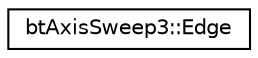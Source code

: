 digraph G
{
  edge [fontname="Helvetica",fontsize="10",labelfontname="Helvetica",labelfontsize="10"];
  node [fontname="Helvetica",fontsize="10",shape=record];
  rankdir="LR";
  Node1 [label="btAxisSweep3::Edge",height=0.2,width=0.4,color="black", fillcolor="white", style="filled",URL="$classbtAxisSweep3_1_1Edge.html"];
}
